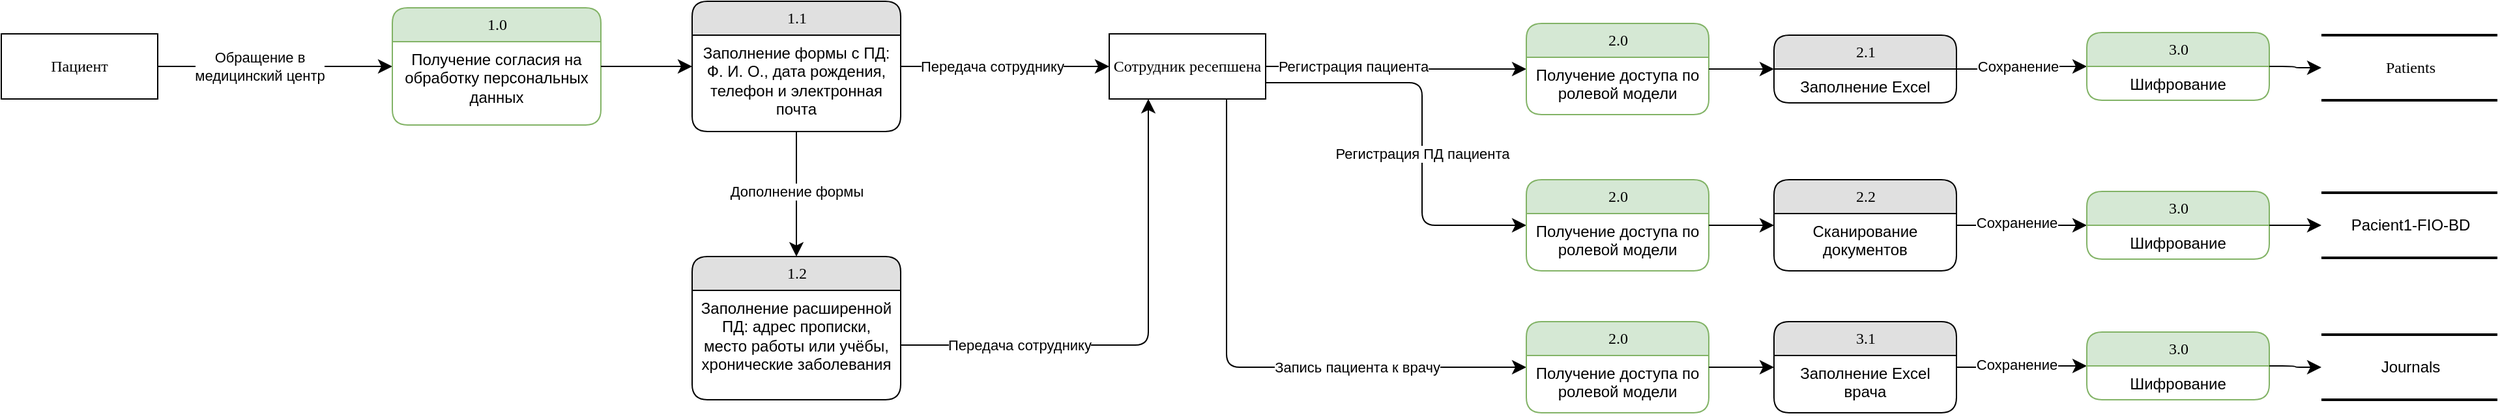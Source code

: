 <mxfile version="28.2.5">
  <diagram name="Page-1" id="52a04d89-c75d-2922-d76d-85b35f80e030">
    <mxGraphModel dx="3001" dy="1047" grid="1" gridSize="10" guides="1" tooltips="1" connect="1" arrows="1" fold="1" page="1" pageScale="1" pageWidth="1100" pageHeight="850" background="none" math="0" shadow="0">
      <root>
        <mxCell id="0" />
        <mxCell id="1" parent="0" />
        <mxCell id="21ea969265ad0168-30" value="Patients" style="html=1;rounded=0;shadow=0;comic=0;labelBackgroundColor=none;strokeWidth=2;fontFamily=Verdana;fontSize=12;align=center;shape=mxgraph.ios7ui.horLines;" parent="1" vertex="1">
          <mxGeometry x="1680" y="80" width="135" height="50" as="geometry" />
        </mxCell>
        <mxCell id="17472293e6e8944d-29" value="Сотрудник ресепшена" style="whiteSpace=wrap;html=1;rounded=0;shadow=0;comic=0;labelBackgroundColor=none;strokeWidth=1;fontFamily=Verdana;fontSize=12;align=center;" parent="1" vertex="1">
          <mxGeometry x="750" y="79" width="120" height="50" as="geometry" />
        </mxCell>
        <mxCell id="1fdf3b25b50cf41e-27" style="edgeStyle=none;html=1;labelBackgroundColor=none;startFill=0;startSize=8;endFill=1;endSize=8;fontFamily=Verdana;fontSize=12;" parent="1" source="17472293e6e8944d-30" target="Cn7vjRRLhSuz2T1DTuax-1" edge="1">
          <mxGeometry relative="1" as="geometry">
            <mxPoint x="30" y="102" as="targetPoint" />
          </mxGeometry>
        </mxCell>
        <mxCell id="wmSecnhCIObgYq9AWwNq-1" value="Обращение в &lt;br&gt;медицинский центр" style="edgeLabel;html=1;align=center;verticalAlign=middle;resizable=0;points=[];" parent="1fdf3b25b50cf41e-27" vertex="1" connectable="0">
          <mxGeometry x="0.216" y="2" relative="1" as="geometry">
            <mxPoint x="-32" y="2" as="offset" />
          </mxGeometry>
        </mxCell>
        <mxCell id="17472293e6e8944d-30" value="Пациент" style="whiteSpace=wrap;html=1;rounded=0;shadow=0;comic=0;labelBackgroundColor=none;strokeWidth=1;fontFamily=Verdana;fontSize=12;align=center;" parent="1" vertex="1">
          <mxGeometry x="-100" y="79" width="120" height="50" as="geometry" />
        </mxCell>
        <mxCell id="1fdf3b25b50cf41e-28" style="edgeStyle=none;html=1;labelBackgroundColor=none;startFill=0;startSize=8;endFill=1;endSize=8;fontFamily=Verdana;fontSize=12;" parent="1" source="1fdf3b25b50cf41e-1" target="17472293e6e8944d-29" edge="1">
          <mxGeometry relative="1" as="geometry" />
        </mxCell>
        <mxCell id="wmSecnhCIObgYq9AWwNq-8" value="Передача сотруднику" style="edgeLabel;html=1;align=center;verticalAlign=middle;resizable=0;points=[];" parent="1fdf3b25b50cf41e-28" vertex="1" connectable="0">
          <mxGeometry x="-0.142" y="1" relative="1" as="geometry">
            <mxPoint x="1" y="1" as="offset" />
          </mxGeometry>
        </mxCell>
        <mxCell id="1fdf3b25b50cf41e-29" style="edgeStyle=none;html=1;labelBackgroundColor=none;startFill=0;startSize=8;endFill=1;endSize=8;fontFamily=Verdana;fontSize=12;entryX=0.5;entryY=0;entryDx=0;entryDy=0;" parent="1" source="1fdf3b25b50cf41e-1" target="wmSecnhCIObgYq9AWwNq-2" edge="1">
          <mxGeometry relative="1" as="geometry">
            <mxPoint x="500" y="200" as="targetPoint" />
          </mxGeometry>
        </mxCell>
        <mxCell id="wmSecnhCIObgYq9AWwNq-7" value="Дополнение формы" style="edgeLabel;html=1;align=center;verticalAlign=middle;resizable=0;points=[];" parent="1fdf3b25b50cf41e-29" vertex="1" connectable="0">
          <mxGeometry x="-0.042" relative="1" as="geometry">
            <mxPoint as="offset" />
          </mxGeometry>
        </mxCell>
        <mxCell id="1fdf3b25b50cf41e-38" style="html=1;labelBackgroundColor=none;startFill=0;startSize=8;endFill=1;endSize=8;fontFamily=Verdana;fontSize=12;exitX=1;exitY=0.5;exitDx=0;exitDy=0;edgeStyle=orthogonalEdgeStyle;" parent="1" source="17472293e6e8944d-29" target="Cn7vjRRLhSuz2T1DTuax-7" edge="1">
          <mxGeometry relative="1" as="geometry">
            <mxPoint x="1130" y="106" as="targetPoint" />
          </mxGeometry>
        </mxCell>
        <mxCell id="wmSecnhCIObgYq9AWwNq-12" value="Регистрация пациента" style="edgeLabel;html=1;align=center;verticalAlign=middle;resizable=0;points=[];" parent="1fdf3b25b50cf41e-38" vertex="1" connectable="0">
          <mxGeometry x="-0.051" y="-3" relative="1" as="geometry">
            <mxPoint x="-29" y="-3" as="offset" />
          </mxGeometry>
        </mxCell>
        <mxCell id="1fdf3b25b50cf41e-1" value="1.1" style="swimlane;html=1;fontStyle=0;childLayout=stackLayout;horizontal=1;startSize=26;fillColor=#e0e0e0;horizontalStack=0;resizeParent=1;resizeLast=0;collapsible=1;marginBottom=0;swimlaneFillColor=#ffffff;align=center;rounded=1;shadow=0;comic=0;labelBackgroundColor=none;strokeWidth=1;fontFamily=Verdana;fontSize=12" parent="1" vertex="1">
          <mxGeometry x="430" y="54" width="160" height="100" as="geometry">
            <mxRectangle x="430" y="54" width="60" height="30" as="alternateBounds" />
          </mxGeometry>
        </mxCell>
        <mxCell id="1fdf3b25b50cf41e-2" value="Заполнение формы с ПД:&lt;div&gt;Ф. И. О., дата рождения, телефон и электронная почта&lt;/div&gt;" style="text;html=1;strokeColor=none;fillColor=none;spacingLeft=4;spacingRight=4;whiteSpace=wrap;overflow=hidden;rotatable=0;points=[[0,0.5],[1,0.5]];portConstraint=eastwest;align=center;" parent="1fdf3b25b50cf41e-1" vertex="1">
          <mxGeometry y="26" width="160" height="74" as="geometry" />
        </mxCell>
        <mxCell id="wmSecnhCIObgYq9AWwNq-2" value="1.2" style="swimlane;html=1;fontStyle=0;childLayout=stackLayout;horizontal=1;startSize=26;fillColor=#e0e0e0;horizontalStack=0;resizeParent=1;resizeLast=0;collapsible=1;marginBottom=0;swimlaneFillColor=#ffffff;align=center;rounded=1;shadow=0;comic=0;labelBackgroundColor=none;strokeWidth=1;fontFamily=Verdana;fontSize=12" parent="1" vertex="1">
          <mxGeometry x="430" y="250" width="160" height="110" as="geometry" />
        </mxCell>
        <mxCell id="wmSecnhCIObgYq9AWwNq-3" value="Заполнение расширенной ПД:&amp;nbsp;адрес прописки, место работы или учёбы, хронические заболевания" style="text;html=1;strokeColor=none;fillColor=none;spacingLeft=4;spacingRight=4;whiteSpace=wrap;overflow=hidden;rotatable=0;points=[[0,0.5],[1,0.5]];portConstraint=eastwest;align=center;" parent="wmSecnhCIObgYq9AWwNq-2" vertex="1">
          <mxGeometry y="26" width="160" height="84" as="geometry" />
        </mxCell>
        <mxCell id="wmSecnhCIObgYq9AWwNq-4" value="2.1" style="swimlane;html=1;fontStyle=0;childLayout=stackLayout;horizontal=1;startSize=26;fillColor=#e0e0e0;horizontalStack=0;resizeParent=1;resizeLast=0;collapsible=1;marginBottom=0;swimlaneFillColor=#ffffff;align=center;rounded=1;shadow=0;comic=0;labelBackgroundColor=none;strokeWidth=1;fontFamily=Verdana;fontSize=12" parent="1" vertex="1">
          <mxGeometry x="1260" y="80" width="140" height="52" as="geometry" />
        </mxCell>
        <mxCell id="wmSecnhCIObgYq9AWwNq-5" value="Заполнение Excel" style="text;html=1;strokeColor=none;fillColor=none;spacingLeft=4;spacingRight=4;whiteSpace=wrap;overflow=hidden;rotatable=0;points=[[0,0.5],[1,0.5]];portConstraint=eastwest;align=center;" parent="wmSecnhCIObgYq9AWwNq-4" vertex="1">
          <mxGeometry y="26" width="140" height="26" as="geometry" />
        </mxCell>
        <mxCell id="wmSecnhCIObgYq9AWwNq-6" style="edgeStyle=orthogonalEdgeStyle;html=1;labelBackgroundColor=none;startFill=0;startSize=8;endFill=1;endSize=8;fontFamily=Verdana;fontSize=12;entryX=0.25;entryY=1;entryDx=0;entryDy=0;exitX=1;exitY=0.5;exitDx=0;exitDy=0;" parent="1" source="wmSecnhCIObgYq9AWwNq-3" target="17472293e6e8944d-29" edge="1">
          <mxGeometry relative="1" as="geometry">
            <mxPoint x="500" y="200" as="sourcePoint" />
            <mxPoint x="500" y="266" as="targetPoint" />
          </mxGeometry>
        </mxCell>
        <mxCell id="wmSecnhCIObgYq9AWwNq-9" value="Передача сотруднику" style="edgeLabel;html=1;align=center;verticalAlign=middle;resizable=0;points=[];" parent="wmSecnhCIObgYq9AWwNq-6" vertex="1" connectable="0">
          <mxGeometry x="-0.423" y="-1" relative="1" as="geometry">
            <mxPoint x="-19" y="-1" as="offset" />
          </mxGeometry>
        </mxCell>
        <mxCell id="wmSecnhCIObgYq9AWwNq-13" style="html=1;labelBackgroundColor=none;startFill=0;startSize=8;endFill=1;endSize=8;fontFamily=Verdana;fontSize=12;exitX=1;exitY=0.5;exitDx=0;exitDy=0;edgeStyle=orthogonalEdgeStyle;" parent="1" source="wmSecnhCIObgYq9AWwNq-4" target="GScF6QNm8lptJL9Kl9GE-3" edge="1">
          <mxGeometry relative="1" as="geometry">
            <mxPoint x="1080" y="101" as="sourcePoint" />
            <mxPoint x="1490" y="106" as="targetPoint" />
          </mxGeometry>
        </mxCell>
        <mxCell id="wmSecnhCIObgYq9AWwNq-14" value="Сохранение" style="edgeLabel;html=1;align=center;verticalAlign=middle;resizable=0;points=[];" parent="wmSecnhCIObgYq9AWwNq-13" vertex="1" connectable="0">
          <mxGeometry x="-0.051" y="-3" relative="1" as="geometry">
            <mxPoint x="-2" y="-5" as="offset" />
          </mxGeometry>
        </mxCell>
        <mxCell id="wmSecnhCIObgYq9AWwNq-15" value="2.2" style="swimlane;html=1;fontStyle=0;childLayout=stackLayout;horizontal=1;startSize=26;fillColor=#e0e0e0;horizontalStack=0;resizeParent=1;resizeLast=0;collapsible=1;marginBottom=0;swimlaneFillColor=#ffffff;align=center;rounded=1;shadow=0;comic=0;labelBackgroundColor=none;strokeWidth=1;fontFamily=Verdana;fontSize=12" parent="1" vertex="1">
          <mxGeometry x="1260" y="191" width="140" height="70" as="geometry" />
        </mxCell>
        <mxCell id="wmSecnhCIObgYq9AWwNq-16" value="Сканирование документов" style="text;html=1;strokeColor=none;fillColor=none;spacingLeft=4;spacingRight=4;whiteSpace=wrap;overflow=hidden;rotatable=0;points=[[0,0.5],[1,0.5]];portConstraint=eastwest;align=center;" parent="wmSecnhCIObgYq9AWwNq-15" vertex="1">
          <mxGeometry y="26" width="140" height="44" as="geometry" />
        </mxCell>
        <mxCell id="wmSecnhCIObgYq9AWwNq-17" style="html=1;labelBackgroundColor=none;startFill=0;startSize=8;endFill=1;endSize=8;fontFamily=Verdana;fontSize=12;exitX=1;exitY=0.75;exitDx=0;exitDy=0;edgeStyle=orthogonalEdgeStyle;" parent="1" source="17472293e6e8944d-29" target="Cn7vjRRLhSuz2T1DTuax-9" edge="1">
          <mxGeometry relative="1" as="geometry">
            <mxPoint x="880" y="100" as="sourcePoint" />
            <mxPoint x="1170" y="226" as="targetPoint" />
            <Array as="points">
              <mxPoint x="990" y="117" />
              <mxPoint x="990" y="226" />
            </Array>
          </mxGeometry>
        </mxCell>
        <mxCell id="wmSecnhCIObgYq9AWwNq-18" value="Регистрация ПД пациента" style="edgeLabel;html=1;align=center;verticalAlign=middle;resizable=0;points=[];" parent="wmSecnhCIObgYq9AWwNq-17" vertex="1" connectable="0">
          <mxGeometry x="-0.051" y="-3" relative="1" as="geometry">
            <mxPoint x="3" y="27" as="offset" />
          </mxGeometry>
        </mxCell>
        <mxCell id="wmSecnhCIObgYq9AWwNq-20" value="&lt;span style=&quot;font-family: Helvetica; text-align: left; text-wrap-mode: wrap;&quot;&gt;Pacient1-FIO-BD&lt;/span&gt;" style="html=1;rounded=0;shadow=0;comic=0;labelBackgroundColor=none;strokeWidth=2;fontFamily=Verdana;fontSize=12;align=center;shape=mxgraph.ios7ui.horLines;" parent="1" vertex="1">
          <mxGeometry x="1680" y="201" width="135" height="50" as="geometry" />
        </mxCell>
        <mxCell id="wmSecnhCIObgYq9AWwNq-21" style="html=1;labelBackgroundColor=none;startFill=0;startSize=8;endFill=1;endSize=8;fontFamily=Verdana;fontSize=12;exitX=1;exitY=0.5;exitDx=0;exitDy=0;edgeStyle=orthogonalEdgeStyle;" parent="1" source="wmSecnhCIObgYq9AWwNq-15" target="GScF6QNm8lptJL9Kl9GE-6" edge="1">
          <mxGeometry relative="1" as="geometry">
            <mxPoint x="1430" y="82" as="sourcePoint" />
            <mxPoint x="1490" y="226" as="targetPoint" />
          </mxGeometry>
        </mxCell>
        <mxCell id="wmSecnhCIObgYq9AWwNq-22" value="Сохранение" style="edgeLabel;html=1;align=center;verticalAlign=middle;resizable=0;points=[];" parent="wmSecnhCIObgYq9AWwNq-21" vertex="1" connectable="0">
          <mxGeometry x="-0.051" y="-3" relative="1" as="geometry">
            <mxPoint x="-2" y="-5" as="offset" />
          </mxGeometry>
        </mxCell>
        <mxCell id="wmSecnhCIObgYq9AWwNq-23" value="3.1" style="swimlane;html=1;fontStyle=0;childLayout=stackLayout;horizontal=1;startSize=26;fillColor=#e0e0e0;horizontalStack=0;resizeParent=1;resizeLast=0;collapsible=1;marginBottom=0;swimlaneFillColor=#ffffff;align=center;rounded=1;shadow=0;comic=0;labelBackgroundColor=none;strokeWidth=1;fontFamily=Verdana;fontSize=12" parent="1" vertex="1">
          <mxGeometry x="1260" y="300" width="140" height="70" as="geometry" />
        </mxCell>
        <mxCell id="wmSecnhCIObgYq9AWwNq-24" value="Заполнение Excel врача" style="text;html=1;strokeColor=none;fillColor=none;spacingLeft=4;spacingRight=4;whiteSpace=wrap;overflow=hidden;rotatable=0;points=[[0,0.5],[1,0.5]];portConstraint=eastwest;align=center;" parent="wmSecnhCIObgYq9AWwNq-23" vertex="1">
          <mxGeometry y="26" width="140" height="44" as="geometry" />
        </mxCell>
        <mxCell id="wmSecnhCIObgYq9AWwNq-27" style="html=1;labelBackgroundColor=none;startFill=0;startSize=8;endFill=1;endSize=8;fontFamily=Verdana;fontSize=12;exitX=0.75;exitY=1;exitDx=0;exitDy=0;edgeStyle=orthogonalEdgeStyle;" parent="1" source="17472293e6e8944d-29" target="Cn7vjRRLhSuz2T1DTuax-11" edge="1">
          <mxGeometry relative="1" as="geometry">
            <mxPoint x="960" y="130" as="sourcePoint" />
            <mxPoint x="1020" y="310" as="targetPoint" />
            <Array as="points">
              <mxPoint x="840" y="335" />
            </Array>
          </mxGeometry>
        </mxCell>
        <mxCell id="wmSecnhCIObgYq9AWwNq-28" value="Запись пациента к врачу" style="edgeLabel;html=1;align=center;verticalAlign=middle;resizable=0;points=[];" parent="wmSecnhCIObgYq9AWwNq-27" vertex="1" connectable="0">
          <mxGeometry x="-0.051" y="-3" relative="1" as="geometry">
            <mxPoint x="99" y="-3" as="offset" />
          </mxGeometry>
        </mxCell>
        <mxCell id="wmSecnhCIObgYq9AWwNq-29" value="&lt;div style=&quot;text-align: left;&quot;&gt;&lt;span style=&quot;background-color: transparent; text-wrap-mode: wrap;&quot;&gt;&lt;font face=&quot;Helvetica&quot;&gt;Journals&lt;/font&gt;&lt;/span&gt;&lt;/div&gt;" style="html=1;rounded=0;shadow=0;comic=0;labelBackgroundColor=none;strokeWidth=2;fontFamily=Verdana;fontSize=12;align=center;shape=mxgraph.ios7ui.horLines;" parent="1" vertex="1">
          <mxGeometry x="1680" y="310" width="135" height="50" as="geometry" />
        </mxCell>
        <mxCell id="wmSecnhCIObgYq9AWwNq-30" style="html=1;labelBackgroundColor=none;startFill=0;startSize=8;endFill=1;endSize=8;fontFamily=Verdana;fontSize=12;exitX=1;exitY=0.5;exitDx=0;exitDy=0;edgeStyle=orthogonalEdgeStyle;" parent="1" source="wmSecnhCIObgYq9AWwNq-23" target="GScF6QNm8lptJL9Kl9GE-8" edge="1">
          <mxGeometry relative="1" as="geometry">
            <mxPoint x="1430" y="211" as="sourcePoint" />
            <mxPoint x="1490" y="335" as="targetPoint" />
          </mxGeometry>
        </mxCell>
        <mxCell id="wmSecnhCIObgYq9AWwNq-31" value="Сохранение" style="edgeLabel;html=1;align=center;verticalAlign=middle;resizable=0;points=[];" parent="wmSecnhCIObgYq9AWwNq-30" vertex="1" connectable="0">
          <mxGeometry x="-0.051" y="-3" relative="1" as="geometry">
            <mxPoint x="-2" y="-5" as="offset" />
          </mxGeometry>
        </mxCell>
        <mxCell id="Cn7vjRRLhSuz2T1DTuax-1" value="1.0" style="swimlane;html=1;fontStyle=0;childLayout=stackLayout;horizontal=1;startSize=26;horizontalStack=0;resizeParent=1;resizeLast=0;collapsible=1;marginBottom=0;swimlaneFillColor=#ffffff;align=center;rounded=1;shadow=0;comic=0;labelBackgroundColor=none;strokeWidth=1;fontFamily=Verdana;fontSize=12;fillColor=#d5e8d4;strokeColor=#82b366;" parent="1" vertex="1">
          <mxGeometry x="200" y="59" width="160" height="90" as="geometry">
            <mxRectangle x="430" y="54" width="60" height="30" as="alternateBounds" />
          </mxGeometry>
        </mxCell>
        <mxCell id="Cn7vjRRLhSuz2T1DTuax-2" value="Получение согласия на обработку персональных данных" style="text;html=1;spacingLeft=4;spacingRight=4;whiteSpace=wrap;overflow=hidden;rotatable=0;points=[[0,0.5],[1,0.5]];portConstraint=eastwest;align=center;" parent="Cn7vjRRLhSuz2T1DTuax-1" vertex="1">
          <mxGeometry y="26" width="160" height="54" as="geometry" />
        </mxCell>
        <mxCell id="Cn7vjRRLhSuz2T1DTuax-3" style="edgeStyle=none;html=1;labelBackgroundColor=none;startFill=0;startSize=8;endFill=1;endSize=8;fontFamily=Verdana;fontSize=12;" parent="1" source="Cn7vjRRLhSuz2T1DTuax-1" target="1fdf3b25b50cf41e-1" edge="1">
          <mxGeometry relative="1" as="geometry">
            <mxPoint x="510" y="256" as="targetPoint" />
            <mxPoint x="510" y="160" as="sourcePoint" />
          </mxGeometry>
        </mxCell>
        <mxCell id="Cn7vjRRLhSuz2T1DTuax-7" value="2.0" style="swimlane;html=1;fontStyle=0;childLayout=stackLayout;horizontal=1;startSize=26;fillColor=#d5e8d4;horizontalStack=0;resizeParent=1;resizeLast=0;collapsible=1;marginBottom=0;swimlaneFillColor=#ffffff;align=center;rounded=1;shadow=0;comic=0;labelBackgroundColor=none;strokeWidth=1;fontFamily=Verdana;fontSize=12;strokeColor=#82b366;" parent="1" vertex="1">
          <mxGeometry x="1070" y="71" width="140" height="70" as="geometry" />
        </mxCell>
        <mxCell id="Cn7vjRRLhSuz2T1DTuax-8" value="Получение доступа по ролевой модели" style="text;html=1;strokeColor=none;fillColor=none;spacingLeft=4;spacingRight=4;whiteSpace=wrap;overflow=hidden;rotatable=0;points=[[0,0.5],[1,0.5]];portConstraint=eastwest;align=center;" parent="Cn7vjRRLhSuz2T1DTuax-7" vertex="1">
          <mxGeometry y="26" width="140" height="44" as="geometry" />
        </mxCell>
        <mxCell id="Cn7vjRRLhSuz2T1DTuax-9" value="2.0" style="swimlane;html=1;fontStyle=0;childLayout=stackLayout;horizontal=1;startSize=26;fillColor=#d5e8d4;horizontalStack=0;resizeParent=1;resizeLast=0;collapsible=1;marginBottom=0;swimlaneFillColor=#ffffff;align=center;rounded=1;shadow=0;comic=0;labelBackgroundColor=none;strokeWidth=1;fontFamily=Verdana;fontSize=12;strokeColor=#82b366;" parent="1" vertex="1">
          <mxGeometry x="1070" y="191" width="140" height="70" as="geometry" />
        </mxCell>
        <mxCell id="Cn7vjRRLhSuz2T1DTuax-10" value="Получение доступа по ролевой модели" style="text;html=1;strokeColor=none;fillColor=none;spacingLeft=4;spacingRight=4;whiteSpace=wrap;overflow=hidden;rotatable=0;points=[[0,0.5],[1,0.5]];portConstraint=eastwest;align=center;" parent="Cn7vjRRLhSuz2T1DTuax-9" vertex="1">
          <mxGeometry y="26" width="140" height="44" as="geometry" />
        </mxCell>
        <mxCell id="Cn7vjRRLhSuz2T1DTuax-11" value="2.0" style="swimlane;html=1;fontStyle=0;childLayout=stackLayout;horizontal=1;startSize=26;fillColor=#d5e8d4;horizontalStack=0;resizeParent=1;resizeLast=0;collapsible=1;marginBottom=0;swimlaneFillColor=#ffffff;align=center;rounded=1;shadow=0;comic=0;labelBackgroundColor=none;strokeWidth=1;fontFamily=Verdana;fontSize=12;strokeColor=#82b366;" parent="1" vertex="1">
          <mxGeometry x="1070" y="300" width="140" height="70" as="geometry" />
        </mxCell>
        <mxCell id="Cn7vjRRLhSuz2T1DTuax-12" value="Получение доступа по ролевой модели" style="text;html=1;strokeColor=none;fillColor=none;spacingLeft=4;spacingRight=4;whiteSpace=wrap;overflow=hidden;rotatable=0;points=[[0,0.5],[1,0.5]];portConstraint=eastwest;align=center;" parent="Cn7vjRRLhSuz2T1DTuax-11" vertex="1">
          <mxGeometry y="26" width="140" height="44" as="geometry" />
        </mxCell>
        <mxCell id="Cn7vjRRLhSuz2T1DTuax-13" style="html=1;labelBackgroundColor=none;startFill=0;startSize=8;endFill=1;endSize=8;fontFamily=Verdana;fontSize=12;edgeStyle=orthogonalEdgeStyle;" parent="1" source="Cn7vjRRLhSuz2T1DTuax-7" target="wmSecnhCIObgYq9AWwNq-4" edge="1">
          <mxGeometry relative="1" as="geometry">
            <mxPoint x="1420" y="101" as="sourcePoint" />
            <mxPoint x="1570" y="100" as="targetPoint" />
          </mxGeometry>
        </mxCell>
        <mxCell id="Cn7vjRRLhSuz2T1DTuax-15" style="html=1;labelBackgroundColor=none;startFill=0;startSize=8;endFill=1;endSize=8;fontFamily=Verdana;fontSize=12;edgeStyle=orthogonalEdgeStyle;" parent="1" source="Cn7vjRRLhSuz2T1DTuax-9" target="wmSecnhCIObgYq9AWwNq-15" edge="1">
          <mxGeometry relative="1" as="geometry">
            <mxPoint x="1230" y="100" as="sourcePoint" />
            <mxPoint x="1280" y="100" as="targetPoint" />
          </mxGeometry>
        </mxCell>
        <mxCell id="Cn7vjRRLhSuz2T1DTuax-16" style="html=1;labelBackgroundColor=none;startFill=0;startSize=8;endFill=1;endSize=8;fontFamily=Verdana;fontSize=12;edgeStyle=orthogonalEdgeStyle;" parent="1" source="Cn7vjRRLhSuz2T1DTuax-11" target="wmSecnhCIObgYq9AWwNq-23" edge="1">
          <mxGeometry relative="1" as="geometry">
            <mxPoint x="1260" y="271" as="sourcePoint" />
            <mxPoint x="1310" y="271" as="targetPoint" />
          </mxGeometry>
        </mxCell>
        <mxCell id="GScF6QNm8lptJL9Kl9GE-3" value="3.0" style="swimlane;html=1;fontStyle=0;childLayout=stackLayout;horizontal=1;startSize=26;fillColor=#d5e8d4;horizontalStack=0;resizeParent=1;resizeLast=0;collapsible=1;marginBottom=0;swimlaneFillColor=#ffffff;align=center;rounded=1;shadow=0;comic=0;labelBackgroundColor=none;strokeWidth=1;fontFamily=Verdana;fontSize=12;strokeColor=#82b366;" vertex="1" parent="1">
          <mxGeometry x="1500" y="78" width="140" height="52" as="geometry" />
        </mxCell>
        <mxCell id="GScF6QNm8lptJL9Kl9GE-4" value="Шифрование" style="text;html=1;strokeColor=none;fillColor=none;spacingLeft=4;spacingRight=4;whiteSpace=wrap;overflow=hidden;rotatable=0;points=[[0,0.5],[1,0.5]];portConstraint=eastwest;align=center;" vertex="1" parent="GScF6QNm8lptJL9Kl9GE-3">
          <mxGeometry y="26" width="140" height="26" as="geometry" />
        </mxCell>
        <mxCell id="GScF6QNm8lptJL9Kl9GE-5" style="html=1;labelBackgroundColor=none;startFill=0;startSize=8;endFill=1;endSize=8;fontFamily=Verdana;fontSize=12;edgeStyle=orthogonalEdgeStyle;" edge="1" parent="1" source="GScF6QNm8lptJL9Kl9GE-3" target="21ea969265ad0168-30">
          <mxGeometry relative="1" as="geometry">
            <mxPoint x="1650" y="100" as="sourcePoint" />
            <mxPoint x="1270" y="100" as="targetPoint" />
          </mxGeometry>
        </mxCell>
        <mxCell id="GScF6QNm8lptJL9Kl9GE-6" value="3.0" style="swimlane;html=1;fontStyle=0;childLayout=stackLayout;horizontal=1;startSize=26;fillColor=#d5e8d4;horizontalStack=0;resizeParent=1;resizeLast=0;collapsible=1;marginBottom=0;swimlaneFillColor=#ffffff;align=center;rounded=1;shadow=0;comic=0;labelBackgroundColor=none;strokeWidth=1;fontFamily=Verdana;fontSize=12;strokeColor=#82b366;" vertex="1" parent="1">
          <mxGeometry x="1500" y="200" width="140" height="52" as="geometry" />
        </mxCell>
        <mxCell id="GScF6QNm8lptJL9Kl9GE-7" value="Шифрование" style="text;html=1;strokeColor=none;fillColor=none;spacingLeft=4;spacingRight=4;whiteSpace=wrap;overflow=hidden;rotatable=0;points=[[0,0.5],[1,0.5]];portConstraint=eastwest;align=center;" vertex="1" parent="GScF6QNm8lptJL9Kl9GE-6">
          <mxGeometry y="26" width="140" height="26" as="geometry" />
        </mxCell>
        <mxCell id="GScF6QNm8lptJL9Kl9GE-8" value="3.0" style="swimlane;html=1;fontStyle=0;childLayout=stackLayout;horizontal=1;startSize=26;fillColor=#d5e8d4;horizontalStack=0;resizeParent=1;resizeLast=0;collapsible=1;marginBottom=0;swimlaneFillColor=#ffffff;align=center;rounded=1;shadow=0;comic=0;labelBackgroundColor=none;strokeWidth=1;fontFamily=Verdana;fontSize=12;strokeColor=#82b366;" vertex="1" parent="1">
          <mxGeometry x="1500" y="308" width="140" height="52" as="geometry" />
        </mxCell>
        <mxCell id="GScF6QNm8lptJL9Kl9GE-9" value="Шифрование" style="text;html=1;strokeColor=none;fillColor=none;spacingLeft=4;spacingRight=4;whiteSpace=wrap;overflow=hidden;rotatable=0;points=[[0,0.5],[1,0.5]];portConstraint=eastwest;align=center;" vertex="1" parent="GScF6QNm8lptJL9Kl9GE-8">
          <mxGeometry y="26" width="140" height="26" as="geometry" />
        </mxCell>
        <mxCell id="GScF6QNm8lptJL9Kl9GE-10" style="html=1;labelBackgroundColor=none;startFill=0;startSize=8;endFill=1;endSize=8;fontFamily=Verdana;fontSize=12;edgeStyle=orthogonalEdgeStyle;" edge="1" parent="1" source="GScF6QNm8lptJL9Kl9GE-6" target="wmSecnhCIObgYq9AWwNq-20">
          <mxGeometry relative="1" as="geometry">
            <mxPoint x="1660" y="180" as="sourcePoint" />
            <mxPoint x="1700" y="181" as="targetPoint" />
          </mxGeometry>
        </mxCell>
        <mxCell id="GScF6QNm8lptJL9Kl9GE-11" style="html=1;labelBackgroundColor=none;startFill=0;startSize=8;endFill=1;endSize=8;fontFamily=Verdana;fontSize=12;edgeStyle=orthogonalEdgeStyle;" edge="1" parent="1" source="GScF6QNm8lptJL9Kl9GE-8" target="wmSecnhCIObgYq9AWwNq-29">
          <mxGeometry relative="1" as="geometry">
            <mxPoint x="1640" y="310" as="sourcePoint" />
            <mxPoint x="1680" y="310" as="targetPoint" />
          </mxGeometry>
        </mxCell>
      </root>
    </mxGraphModel>
  </diagram>
</mxfile>
